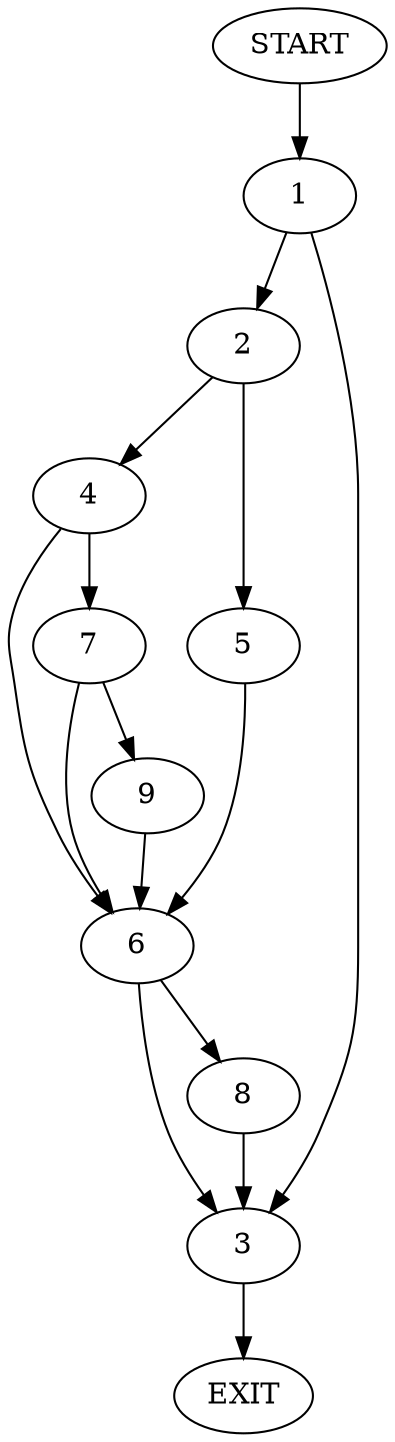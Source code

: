 digraph {
0 [label="START"]
10 [label="EXIT"]
0 -> 1
1 -> 2
1 -> 3
2 -> 4
2 -> 5
3 -> 10
5 -> 6
4 -> 7
4 -> 6
6 -> 8
6 -> 3
7 -> 6
7 -> 9
9 -> 6
8 -> 3
}
